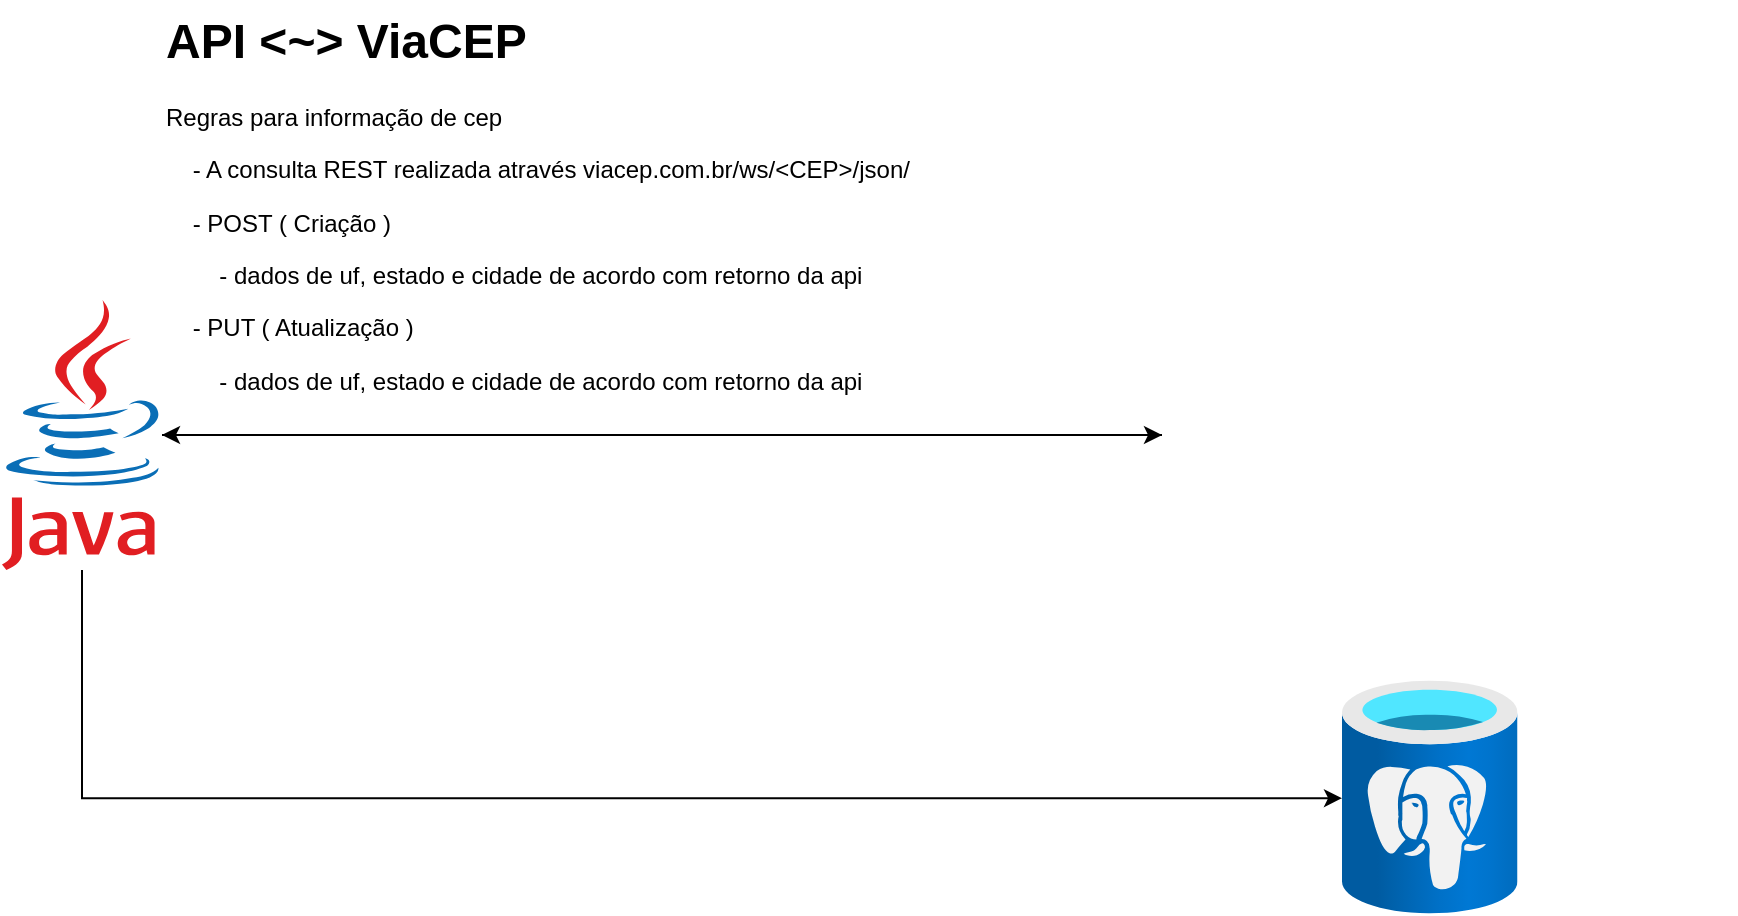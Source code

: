 <mxfile version="24.2.1" type="device">
  <diagram name="Página-1" id="mQfp9ySGgmR8H0wvH6xC">
    <mxGraphModel dx="1434" dy="761" grid="1" gridSize="10" guides="1" tooltips="1" connect="1" arrows="1" fold="1" page="1" pageScale="1" pageWidth="827" pageHeight="1169" math="0" shadow="0">
      <root>
        <mxCell id="0" />
        <mxCell id="1" parent="0" />
        <mxCell id="cTaWVgaZwqELDEjk1Sf7-3" style="edgeStyle=orthogonalEdgeStyle;rounded=0;orthogonalLoop=1;jettySize=auto;html=1;" edge="1" parent="1" source="cTaWVgaZwqELDEjk1Sf7-1" target="cTaWVgaZwqELDEjk1Sf7-2">
          <mxGeometry relative="1" as="geometry" />
        </mxCell>
        <mxCell id="cTaWVgaZwqELDEjk1Sf7-1" value="" style="dashed=0;outlineConnect=0;html=1;align=center;labelPosition=center;verticalLabelPosition=bottom;verticalAlign=top;shape=mxgraph.weblogos.java" vertex="1" parent="1">
          <mxGeometry x="20" y="260" width="80" height="135" as="geometry" />
        </mxCell>
        <mxCell id="cTaWVgaZwqELDEjk1Sf7-4" style="edgeStyle=orthogonalEdgeStyle;rounded=0;orthogonalLoop=1;jettySize=auto;html=1;" edge="1" parent="1" source="cTaWVgaZwqELDEjk1Sf7-2" target="cTaWVgaZwqELDEjk1Sf7-1">
          <mxGeometry relative="1" as="geometry" />
        </mxCell>
        <mxCell id="cTaWVgaZwqELDEjk1Sf7-2" value="" style="shape=image;verticalLabelPosition=bottom;labelBackgroundColor=default;verticalAlign=top;aspect=fixed;imageAspect=0;image=https://viacep.com.br/estatico/images/viacep.png.pagespeed.ce.I80LiA6qpr.png;" vertex="1" parent="1">
          <mxGeometry x="600" y="291.5" width="287" height="72" as="geometry" />
        </mxCell>
        <mxCell id="cTaWVgaZwqELDEjk1Sf7-5" value="" style="image;aspect=fixed;html=1;points=[];align=center;fontSize=12;image=img/lib/azure2/databases/Azure_Database_PostgreSQL_Server.svg;" vertex="1" parent="1">
          <mxGeometry x="690" y="450" width="87.75" height="117" as="geometry" />
        </mxCell>
        <mxCell id="cTaWVgaZwqELDEjk1Sf7-6" style="edgeStyle=orthogonalEdgeStyle;rounded=0;orthogonalLoop=1;jettySize=auto;html=1;entryX=0;entryY=0.505;entryDx=0;entryDy=0;entryPerimeter=0;" edge="1" parent="1" source="cTaWVgaZwqELDEjk1Sf7-1" target="cTaWVgaZwqELDEjk1Sf7-5">
          <mxGeometry relative="1" as="geometry">
            <Array as="points">
              <mxPoint x="60" y="509" />
            </Array>
          </mxGeometry>
        </mxCell>
        <mxCell id="cTaWVgaZwqELDEjk1Sf7-7" value="&lt;h1 style=&quot;margin-top: 0px;&quot;&gt;API &amp;lt;~&amp;gt; ViaCEP&lt;/h1&gt;&lt;p&gt;Regras para informação de cep&lt;/p&gt;&lt;p&gt;&amp;nbsp; &amp;nbsp; - A consulta REST realizada através viacep.com.br/ws/&amp;lt;CEP&amp;gt;/json/&lt;/p&gt;&lt;p&gt;&amp;nbsp; &amp;nbsp; - POST ( Criação )&lt;/p&gt;&lt;p&gt;&amp;nbsp; &amp;nbsp; &amp;nbsp; &amp;nbsp; - dados de uf, estado e cidade de acordo com retorno da api&lt;/p&gt;&lt;p&gt;&amp;nbsp; &amp;nbsp; - PUT ( Atualização )&lt;/p&gt;&lt;p&gt;&amp;nbsp; &amp;nbsp; &amp;nbsp; &amp;nbsp; - dados de uf, estado e cidade de acordo com retorno da api&lt;/p&gt;" style="text;html=1;whiteSpace=wrap;overflow=hidden;rounded=0;" vertex="1" parent="1">
          <mxGeometry x="100" y="110" width="460" height="210" as="geometry" />
        </mxCell>
      </root>
    </mxGraphModel>
  </diagram>
</mxfile>
